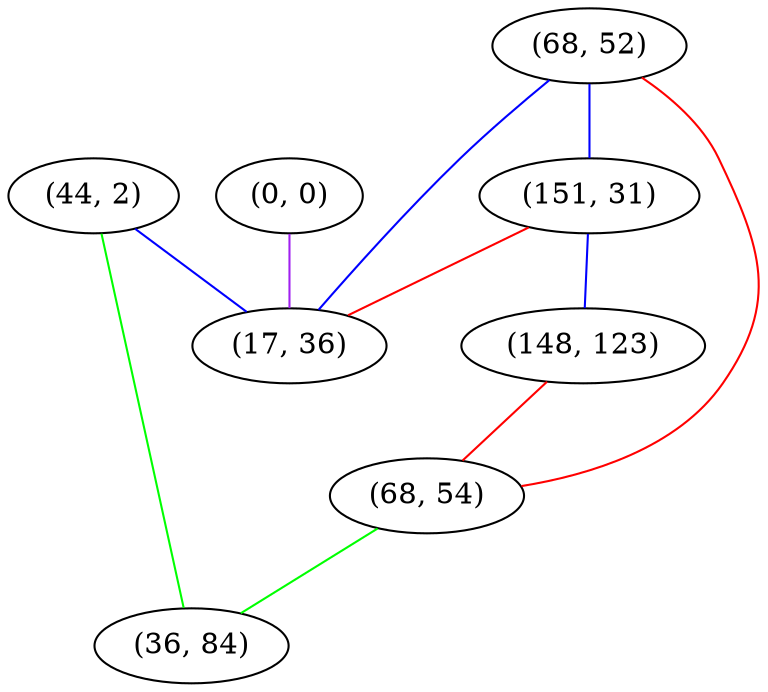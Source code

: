 graph "" {
"(44, 2)";
"(68, 52)";
"(151, 31)";
"(148, 123)";
"(0, 0)";
"(68, 54)";
"(36, 84)";
"(17, 36)";
"(44, 2)" -- "(36, 84)"  [color=green, key=0, weight=2];
"(44, 2)" -- "(17, 36)"  [color=blue, key=0, weight=3];
"(68, 52)" -- "(68, 54)"  [color=red, key=0, weight=1];
"(68, 52)" -- "(17, 36)"  [color=blue, key=0, weight=3];
"(68, 52)" -- "(151, 31)"  [color=blue, key=0, weight=3];
"(151, 31)" -- "(148, 123)"  [color=blue, key=0, weight=3];
"(151, 31)" -- "(17, 36)"  [color=red, key=0, weight=1];
"(148, 123)" -- "(68, 54)"  [color=red, key=0, weight=1];
"(0, 0)" -- "(17, 36)"  [color=purple, key=0, weight=4];
"(68, 54)" -- "(36, 84)"  [color=green, key=0, weight=2];
}
